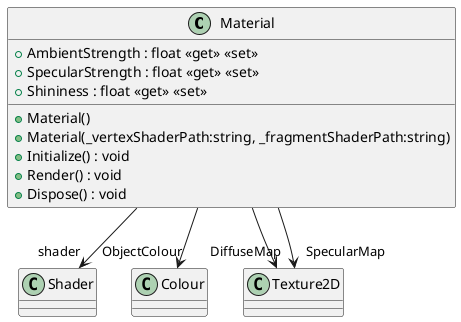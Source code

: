 @startuml
class Material {
    + Material()
    + Material(_vertexShaderPath:string, _fragmentShaderPath:string)
    + Initialize() : void
    + Render() : void
    + Dispose() : void
    + AmbientStrength : float <<get>> <<set>>
    + SpecularStrength : float <<get>> <<set>>
    + Shininess : float <<get>> <<set>>
}
Material --> "shader" Shader
Material --> "ObjectColour" Colour
Material --> "DiffuseMap" Texture2D
Material --> "SpecularMap" Texture2D
@enduml
